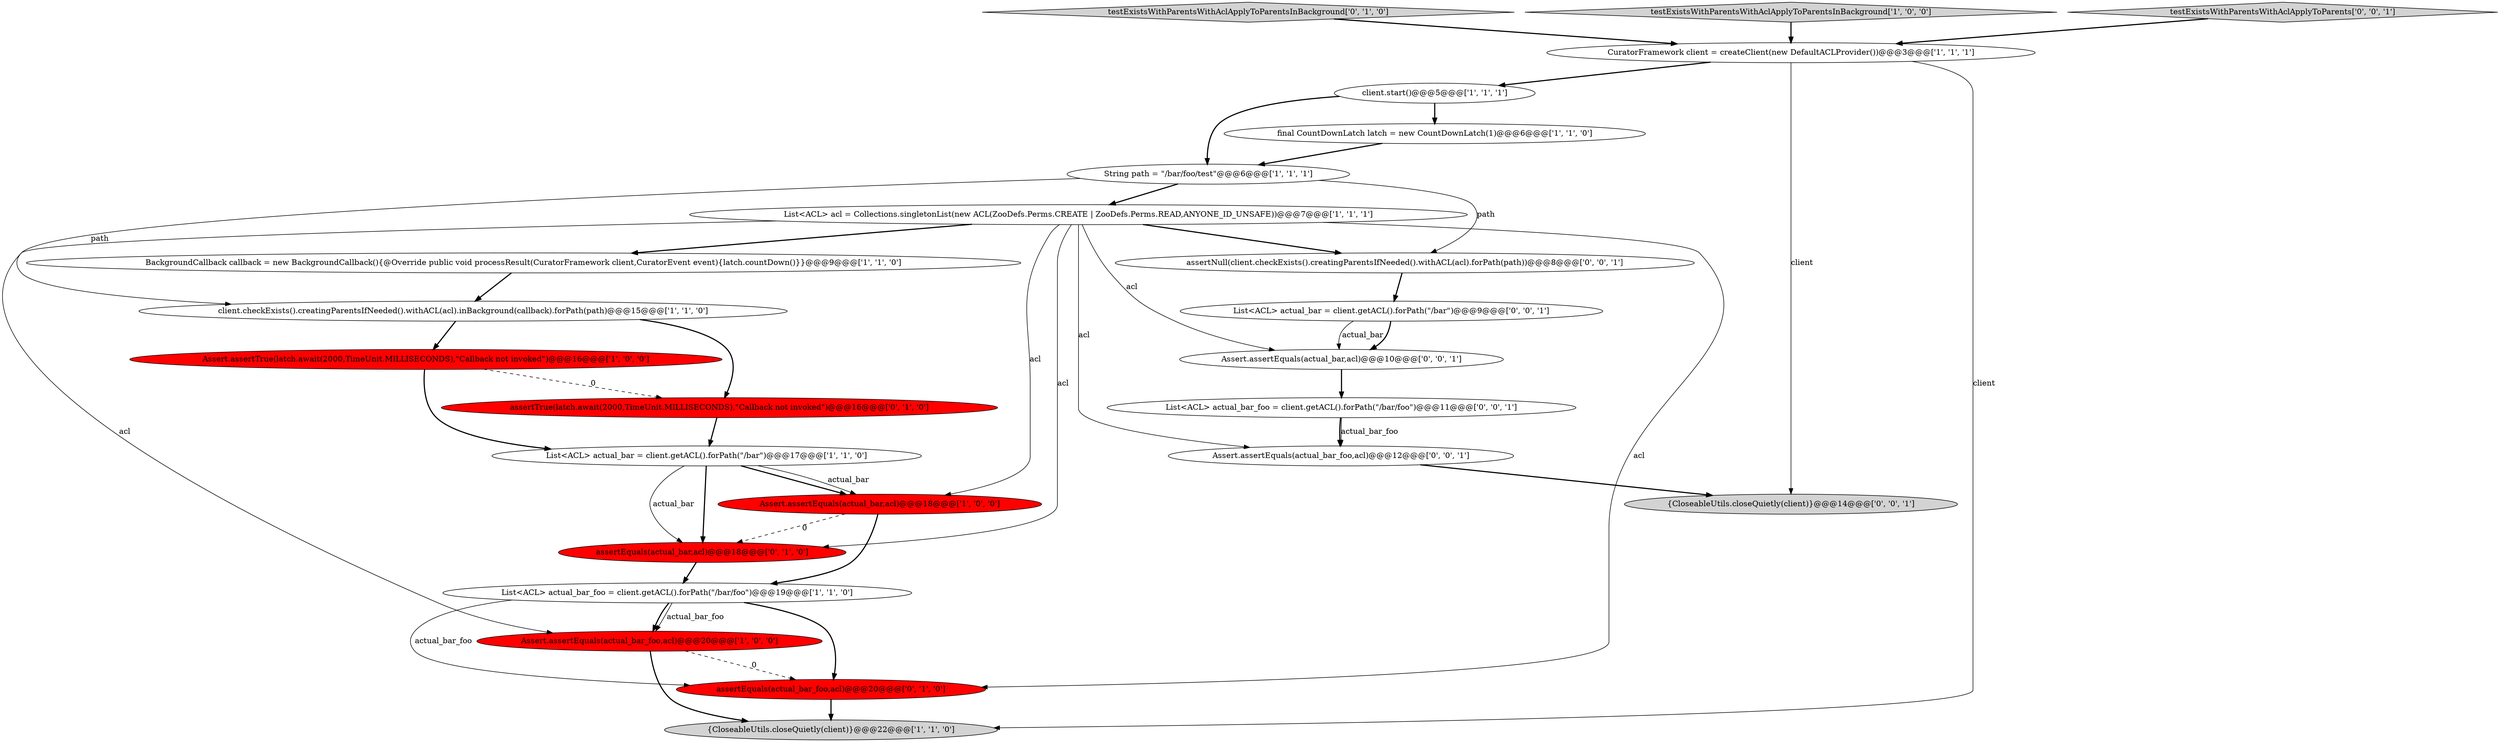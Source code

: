 digraph {
11 [style = filled, label = "Assert.assertEquals(actual_bar,acl)@@@18@@@['1', '0', '0']", fillcolor = red, shape = ellipse image = "AAA1AAABBB1BBB"];
19 [style = filled, label = "{CloseableUtils.closeQuietly(client)}@@@14@@@['0', '0', '1']", fillcolor = lightgray, shape = ellipse image = "AAA0AAABBB3BBB"];
17 [style = filled, label = "testExistsWithParentsWithAclApplyToParentsInBackground['0', '1', '0']", fillcolor = lightgray, shape = diamond image = "AAA0AAABBB2BBB"];
0 [style = filled, label = "CuratorFramework client = createClient(new DefaultACLProvider())@@@3@@@['1', '1', '1']", fillcolor = white, shape = ellipse image = "AAA0AAABBB1BBB"];
21 [style = filled, label = "Assert.assertEquals(actual_bar,acl)@@@10@@@['0', '0', '1']", fillcolor = white, shape = ellipse image = "AAA0AAABBB3BBB"];
23 [style = filled, label = "assertNull(client.checkExists().creatingParentsIfNeeded().withACL(acl).forPath(path))@@@8@@@['0', '0', '1']", fillcolor = white, shape = ellipse image = "AAA0AAABBB3BBB"];
18 [style = filled, label = "List<ACL> actual_bar = client.getACL().forPath(\"/bar\")@@@9@@@['0', '0', '1']", fillcolor = white, shape = ellipse image = "AAA0AAABBB3BBB"];
6 [style = filled, label = "Assert.assertTrue(latch.await(2000,TimeUnit.MILLISECONDS),\"Callback not invoked\")@@@16@@@['1', '0', '0']", fillcolor = red, shape = ellipse image = "AAA1AAABBB1BBB"];
14 [style = filled, label = "assertEquals(actual_bar,acl)@@@18@@@['0', '1', '0']", fillcolor = red, shape = ellipse image = "AAA1AAABBB2BBB"];
16 [style = filled, label = "assertEquals(actual_bar_foo,acl)@@@20@@@['0', '1', '0']", fillcolor = red, shape = ellipse image = "AAA1AAABBB2BBB"];
9 [style = filled, label = "BackgroundCallback callback = new BackgroundCallback(){@Override public void processResult(CuratorFramework client,CuratorEvent event){latch.countDown()}}@@@9@@@['1', '1', '0']", fillcolor = white, shape = ellipse image = "AAA0AAABBB1BBB"];
15 [style = filled, label = "assertTrue(latch.await(2000,TimeUnit.MILLISECONDS),\"Callback not invoked\")@@@16@@@['0', '1', '0']", fillcolor = red, shape = ellipse image = "AAA1AAABBB2BBB"];
24 [style = filled, label = "List<ACL> actual_bar_foo = client.getACL().forPath(\"/bar/foo\")@@@11@@@['0', '0', '1']", fillcolor = white, shape = ellipse image = "AAA0AAABBB3BBB"];
4 [style = filled, label = "testExistsWithParentsWithAclApplyToParentsInBackground['1', '0', '0']", fillcolor = lightgray, shape = diamond image = "AAA0AAABBB1BBB"];
8 [style = filled, label = "final CountDownLatch latch = new CountDownLatch(1)@@@6@@@['1', '1', '0']", fillcolor = white, shape = ellipse image = "AAA0AAABBB1BBB"];
2 [style = filled, label = "client.start()@@@5@@@['1', '1', '1']", fillcolor = white, shape = ellipse image = "AAA0AAABBB1BBB"];
13 [style = filled, label = "List<ACL> actual_bar = client.getACL().forPath(\"/bar\")@@@17@@@['1', '1', '0']", fillcolor = white, shape = ellipse image = "AAA0AAABBB1BBB"];
10 [style = filled, label = "String path = \"/bar/foo/test\"@@@6@@@['1', '1', '1']", fillcolor = white, shape = ellipse image = "AAA0AAABBB1BBB"];
12 [style = filled, label = "client.checkExists().creatingParentsIfNeeded().withACL(acl).inBackground(callback).forPath(path)@@@15@@@['1', '1', '0']", fillcolor = white, shape = ellipse image = "AAA0AAABBB1BBB"];
1 [style = filled, label = "List<ACL> acl = Collections.singletonList(new ACL(ZooDefs.Perms.CREATE | ZooDefs.Perms.READ,ANYONE_ID_UNSAFE))@@@7@@@['1', '1', '1']", fillcolor = white, shape = ellipse image = "AAA0AAABBB1BBB"];
5 [style = filled, label = "{CloseableUtils.closeQuietly(client)}@@@22@@@['1', '1', '0']", fillcolor = lightgray, shape = ellipse image = "AAA0AAABBB1BBB"];
3 [style = filled, label = "List<ACL> actual_bar_foo = client.getACL().forPath(\"/bar/foo\")@@@19@@@['1', '1', '0']", fillcolor = white, shape = ellipse image = "AAA0AAABBB1BBB"];
22 [style = filled, label = "testExistsWithParentsWithAclApplyToParents['0', '0', '1']", fillcolor = lightgray, shape = diamond image = "AAA0AAABBB3BBB"];
7 [style = filled, label = "Assert.assertEquals(actual_bar_foo,acl)@@@20@@@['1', '0', '0']", fillcolor = red, shape = ellipse image = "AAA1AAABBB1BBB"];
20 [style = filled, label = "Assert.assertEquals(actual_bar_foo,acl)@@@12@@@['0', '0', '1']", fillcolor = white, shape = ellipse image = "AAA0AAABBB3BBB"];
14->3 [style = bold, label=""];
10->23 [style = solid, label="path"];
8->10 [style = bold, label=""];
15->13 [style = bold, label=""];
1->16 [style = solid, label="acl"];
7->16 [style = dashed, label="0"];
0->19 [style = solid, label="client"];
0->2 [style = bold, label=""];
12->15 [style = bold, label=""];
21->24 [style = bold, label=""];
13->14 [style = solid, label="actual_bar"];
3->16 [style = solid, label="actual_bar_foo"];
3->16 [style = bold, label=""];
2->10 [style = bold, label=""];
12->6 [style = bold, label=""];
18->21 [style = solid, label="actual_bar"];
13->11 [style = bold, label=""];
24->20 [style = solid, label="actual_bar_foo"];
1->7 [style = solid, label="acl"];
3->7 [style = solid, label="actual_bar_foo"];
1->9 [style = bold, label=""];
1->23 [style = bold, label=""];
4->0 [style = bold, label=""];
1->11 [style = solid, label="acl"];
0->5 [style = solid, label="client"];
24->20 [style = bold, label=""];
7->5 [style = bold, label=""];
17->0 [style = bold, label=""];
22->0 [style = bold, label=""];
3->7 [style = bold, label=""];
11->3 [style = bold, label=""];
6->15 [style = dashed, label="0"];
11->14 [style = dashed, label="0"];
6->13 [style = bold, label=""];
13->11 [style = solid, label="actual_bar"];
1->21 [style = solid, label="acl"];
16->5 [style = bold, label=""];
1->14 [style = solid, label="acl"];
10->12 [style = solid, label="path"];
9->12 [style = bold, label=""];
1->20 [style = solid, label="acl"];
18->21 [style = bold, label=""];
20->19 [style = bold, label=""];
10->1 [style = bold, label=""];
13->14 [style = bold, label=""];
23->18 [style = bold, label=""];
2->8 [style = bold, label=""];
}

